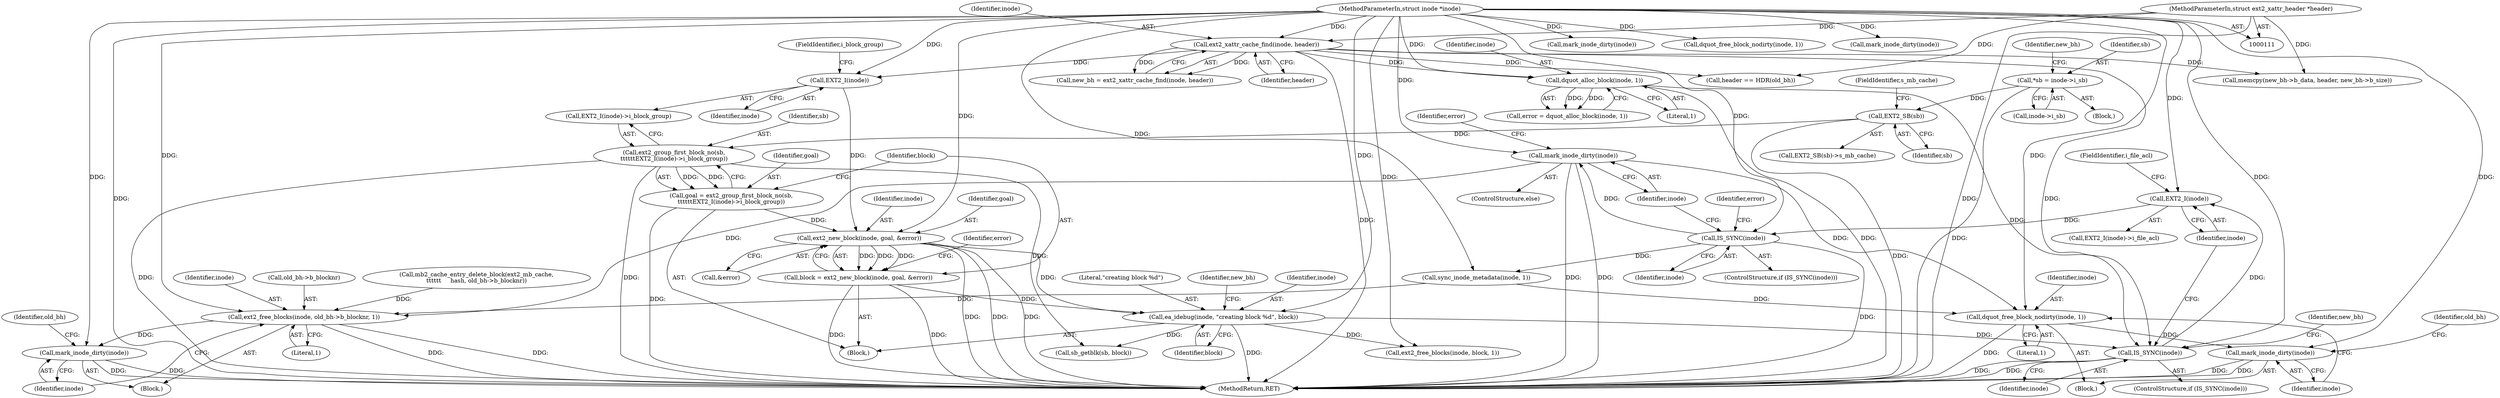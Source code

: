 digraph "0_linux_be0726d33cb8f411945884664924bed3cb8c70ee_11@pointer" {
"1000336" [label="(Call,mark_inode_dirty(inode))"];
"1000306" [label="(Call,IS_SYNC(inode))"];
"1000291" [label="(Call,EXT2_I(inode))"];
"1000272" [label="(Call,IS_SYNC(inode))"];
"1000225" [label="(Call,ea_idebug(inode, \"creating block %d\", block))"];
"1000217" [label="(Call,ext2_new_block(inode, goal, &error))"];
"1000211" [label="(Call,EXT2_I(inode))"];
"1000139" [label="(Call,ext2_xattr_cache_find(inode, header))"];
"1000112" [label="(MethodParameterIn,struct inode *inode)"];
"1000114" [label="(MethodParameterIn,struct ext2_xattr_header *header)"];
"1000206" [label="(Call,goal = ext2_group_first_block_no(sb,\n\t\t\t\t\t\tEXT2_I(inode)->i_block_group))"];
"1000208" [label="(Call,ext2_group_first_block_no(sb,\n\t\t\t\t\t\tEXT2_I(inode)->i_block_group))"];
"1000131" [label="(Call,EXT2_SB(sb))"];
"1000117" [label="(Call,*sb = inode->i_sb)"];
"1000215" [label="(Call,block = ext2_new_block(inode, goal, &error))"];
"1000160" [label="(Call,dquot_alloc_block(inode, 1))"];
"1000376" [label="(Call,ext2_free_blocks(inode, old_bh->b_blocknr, 1))"];
"1000382" [label="(Call,mark_inode_dirty(inode))"];
"1000398" [label="(Call,dquot_free_block_nodirty(inode, 1))"];
"1000401" [label="(Call,mark_inode_dirty(inode))"];
"1000337" [label="(Identifier,inode)"];
"1000404" [label="(Identifier,old_bh)"];
"1000336" [label="(Call,mark_inode_dirty(inode))"];
"1000381" [label="(Literal,1)"];
"1000226" [label="(Identifier,inode)"];
"1000228" [label="(Identifier,block)"];
"1000141" [label="(Identifier,header)"];
"1000272" [label="(Call,IS_SYNC(inode))"];
"1000162" [label="(Literal,1)"];
"1000117" [label="(Call,*sb = inode->i_sb)"];
"1000119" [label="(Call,inode->i_sb)"];
"1000140" [label="(Identifier,inode)"];
"1000115" [label="(Block,)"];
"1000273" [label="(Identifier,inode)"];
"1000227" [label="(Literal,\"creating block %d\")"];
"1000118" [label="(Identifier,sb)"];
"1000161" [label="(Identifier,inode)"];
"1000332" [label="(Call,mark_inode_dirty(inode))"];
"1000223" [label="(Identifier,error)"];
"1000358" [label="(Block,)"];
"1000206" [label="(Call,goal = ext2_group_first_block_no(sb,\n\t\t\t\t\t\tEXT2_I(inode)->i_block_group))"];
"1000216" [label="(Identifier,block)"];
"1000239" [label="(Call,ext2_free_blocks(inode, block, 1))"];
"1000219" [label="(Identifier,goal)"];
"1000311" [label="(Call,sync_inode_metadata(inode, 1))"];
"1000160" [label="(Call,dquot_alloc_block(inode, 1))"];
"1000124" [label="(Identifier,new_bh)"];
"1000383" [label="(Identifier,inode)"];
"1000209" [label="(Identifier,sb)"];
"1000310" [label="(Identifier,error)"];
"1000112" [label="(MethodParameterIn,struct inode *inode)"];
"1000131" [label="(Call,EXT2_SB(sb))"];
"1000290" [label="(Call,EXT2_I(inode)->i_file_acl)"];
"1000382" [label="(Call,mark_inode_dirty(inode))"];
"1000133" [label="(FieldIdentifier,s_mb_cache)"];
"1000252" [label="(Call,memcpy(new_bh->b_data, header, new_bh->b_size))"];
"1000377" [label="(Identifier,inode)"];
"1000378" [label="(Call,old_bh->b_blocknr)"];
"1000230" [label="(Identifier,new_bh)"];
"1000211" [label="(Call,EXT2_I(inode))"];
"1000401" [label="(Call,mark_inode_dirty(inode))"];
"1000339" [label="(Identifier,error)"];
"1000376" [label="(Call,ext2_free_blocks(inode, old_bh->b_blocknr, 1))"];
"1000276" [label="(Identifier,new_bh)"];
"1000220" [label="(Call,&error)"];
"1000305" [label="(ControlStructure,if (IS_SYNC(inode)))"];
"1000271" [label="(ControlStructure,if (IS_SYNC(inode)))"];
"1000367" [label="(Call,mb2_cache_entry_delete_block(ext2_mb_cache,\n\t\t\t\t\t\t     hash, old_bh->b_blocknr))"];
"1000292" [label="(Identifier,inode)"];
"1000398" [label="(Call,dquot_free_block_nodirty(inode, 1))"];
"1000207" [label="(Identifier,goal)"];
"1000225" [label="(Call,ea_idebug(inode, \"creating block %d\", block))"];
"1000132" [label="(Identifier,sb)"];
"1000231" [label="(Call,sb_getblk(sb, block))"];
"1000306" [label="(Call,IS_SYNC(inode))"];
"1000139" [label="(Call,ext2_xattr_cache_find(inode, header))"];
"1000212" [label="(Identifier,inode)"];
"1000329" [label="(Call,dquot_free_block_nodirty(inode, 1))"];
"1000158" [label="(Call,error = dquot_alloc_block(inode, 1))"];
"1000137" [label="(Call,new_bh = ext2_xattr_cache_find(inode, header))"];
"1000420" [label="(MethodReturn,RET)"];
"1000204" [label="(Block,)"];
"1000307" [label="(Identifier,inode)"];
"1000217" [label="(Call,ext2_new_block(inode, goal, &error))"];
"1000399" [label="(Identifier,inode)"];
"1000114" [label="(MethodParameterIn,struct ext2_xattr_header *header)"];
"1000130" [label="(Call,EXT2_SB(sb)->s_mb_cache)"];
"1000389" [label="(Block,)"];
"1000243" [label="(Call,mark_inode_dirty(inode))"];
"1000335" [label="(ControlStructure,else)"];
"1000208" [label="(Call,ext2_group_first_block_no(sb,\n\t\t\t\t\t\tEXT2_I(inode)->i_block_group))"];
"1000218" [label="(Identifier,inode)"];
"1000402" [label="(Identifier,inode)"];
"1000291" [label="(Call,EXT2_I(inode))"];
"1000213" [label="(FieldIdentifier,i_block_group)"];
"1000385" [label="(Identifier,old_bh)"];
"1000190" [label="(Call,header == HDR(old_bh))"];
"1000210" [label="(Call,EXT2_I(inode)->i_block_group)"];
"1000293" [label="(FieldIdentifier,i_file_acl)"];
"1000215" [label="(Call,block = ext2_new_block(inode, goal, &error))"];
"1000400" [label="(Literal,1)"];
"1000336" -> "1000335"  [label="AST: "];
"1000336" -> "1000337"  [label="CFG: "];
"1000337" -> "1000336"  [label="AST: "];
"1000339" -> "1000336"  [label="CFG: "];
"1000336" -> "1000420"  [label="DDG: "];
"1000336" -> "1000420"  [label="DDG: "];
"1000306" -> "1000336"  [label="DDG: "];
"1000112" -> "1000336"  [label="DDG: "];
"1000336" -> "1000376"  [label="DDG: "];
"1000336" -> "1000398"  [label="DDG: "];
"1000306" -> "1000305"  [label="AST: "];
"1000306" -> "1000307"  [label="CFG: "];
"1000307" -> "1000306"  [label="AST: "];
"1000310" -> "1000306"  [label="CFG: "];
"1000337" -> "1000306"  [label="CFG: "];
"1000306" -> "1000420"  [label="DDG: "];
"1000291" -> "1000306"  [label="DDG: "];
"1000112" -> "1000306"  [label="DDG: "];
"1000306" -> "1000311"  [label="DDG: "];
"1000291" -> "1000290"  [label="AST: "];
"1000291" -> "1000292"  [label="CFG: "];
"1000292" -> "1000291"  [label="AST: "];
"1000293" -> "1000291"  [label="CFG: "];
"1000272" -> "1000291"  [label="DDG: "];
"1000112" -> "1000291"  [label="DDG: "];
"1000272" -> "1000271"  [label="AST: "];
"1000272" -> "1000273"  [label="CFG: "];
"1000273" -> "1000272"  [label="AST: "];
"1000276" -> "1000272"  [label="CFG: "];
"1000292" -> "1000272"  [label="CFG: "];
"1000272" -> "1000420"  [label="DDG: "];
"1000272" -> "1000420"  [label="DDG: "];
"1000225" -> "1000272"  [label="DDG: "];
"1000139" -> "1000272"  [label="DDG: "];
"1000160" -> "1000272"  [label="DDG: "];
"1000112" -> "1000272"  [label="DDG: "];
"1000225" -> "1000204"  [label="AST: "];
"1000225" -> "1000228"  [label="CFG: "];
"1000226" -> "1000225"  [label="AST: "];
"1000227" -> "1000225"  [label="AST: "];
"1000228" -> "1000225"  [label="AST: "];
"1000230" -> "1000225"  [label="CFG: "];
"1000225" -> "1000420"  [label="DDG: "];
"1000217" -> "1000225"  [label="DDG: "];
"1000112" -> "1000225"  [label="DDG: "];
"1000215" -> "1000225"  [label="DDG: "];
"1000225" -> "1000231"  [label="DDG: "];
"1000225" -> "1000239"  [label="DDG: "];
"1000217" -> "1000215"  [label="AST: "];
"1000217" -> "1000220"  [label="CFG: "];
"1000218" -> "1000217"  [label="AST: "];
"1000219" -> "1000217"  [label="AST: "];
"1000220" -> "1000217"  [label="AST: "];
"1000215" -> "1000217"  [label="CFG: "];
"1000217" -> "1000420"  [label="DDG: "];
"1000217" -> "1000420"  [label="DDG: "];
"1000217" -> "1000420"  [label="DDG: "];
"1000217" -> "1000215"  [label="DDG: "];
"1000217" -> "1000215"  [label="DDG: "];
"1000217" -> "1000215"  [label="DDG: "];
"1000211" -> "1000217"  [label="DDG: "];
"1000112" -> "1000217"  [label="DDG: "];
"1000206" -> "1000217"  [label="DDG: "];
"1000211" -> "1000210"  [label="AST: "];
"1000211" -> "1000212"  [label="CFG: "];
"1000212" -> "1000211"  [label="AST: "];
"1000213" -> "1000211"  [label="CFG: "];
"1000139" -> "1000211"  [label="DDG: "];
"1000112" -> "1000211"  [label="DDG: "];
"1000139" -> "1000137"  [label="AST: "];
"1000139" -> "1000141"  [label="CFG: "];
"1000140" -> "1000139"  [label="AST: "];
"1000141" -> "1000139"  [label="AST: "];
"1000137" -> "1000139"  [label="CFG: "];
"1000139" -> "1000420"  [label="DDG: "];
"1000139" -> "1000137"  [label="DDG: "];
"1000139" -> "1000137"  [label="DDG: "];
"1000112" -> "1000139"  [label="DDG: "];
"1000114" -> "1000139"  [label="DDG: "];
"1000139" -> "1000160"  [label="DDG: "];
"1000139" -> "1000190"  [label="DDG: "];
"1000139" -> "1000252"  [label="DDG: "];
"1000112" -> "1000111"  [label="AST: "];
"1000112" -> "1000420"  [label="DDG: "];
"1000112" -> "1000160"  [label="DDG: "];
"1000112" -> "1000239"  [label="DDG: "];
"1000112" -> "1000243"  [label="DDG: "];
"1000112" -> "1000311"  [label="DDG: "];
"1000112" -> "1000329"  [label="DDG: "];
"1000112" -> "1000332"  [label="DDG: "];
"1000112" -> "1000376"  [label="DDG: "];
"1000112" -> "1000382"  [label="DDG: "];
"1000112" -> "1000398"  [label="DDG: "];
"1000112" -> "1000401"  [label="DDG: "];
"1000114" -> "1000111"  [label="AST: "];
"1000114" -> "1000420"  [label="DDG: "];
"1000114" -> "1000190"  [label="DDG: "];
"1000114" -> "1000252"  [label="DDG: "];
"1000206" -> "1000204"  [label="AST: "];
"1000206" -> "1000208"  [label="CFG: "];
"1000207" -> "1000206"  [label="AST: "];
"1000208" -> "1000206"  [label="AST: "];
"1000216" -> "1000206"  [label="CFG: "];
"1000206" -> "1000420"  [label="DDG: "];
"1000208" -> "1000206"  [label="DDG: "];
"1000208" -> "1000206"  [label="DDG: "];
"1000208" -> "1000210"  [label="CFG: "];
"1000209" -> "1000208"  [label="AST: "];
"1000210" -> "1000208"  [label="AST: "];
"1000208" -> "1000420"  [label="DDG: "];
"1000208" -> "1000420"  [label="DDG: "];
"1000131" -> "1000208"  [label="DDG: "];
"1000208" -> "1000231"  [label="DDG: "];
"1000131" -> "1000130"  [label="AST: "];
"1000131" -> "1000132"  [label="CFG: "];
"1000132" -> "1000131"  [label="AST: "];
"1000133" -> "1000131"  [label="CFG: "];
"1000131" -> "1000420"  [label="DDG: "];
"1000117" -> "1000131"  [label="DDG: "];
"1000117" -> "1000115"  [label="AST: "];
"1000117" -> "1000119"  [label="CFG: "];
"1000118" -> "1000117"  [label="AST: "];
"1000119" -> "1000117"  [label="AST: "];
"1000124" -> "1000117"  [label="CFG: "];
"1000117" -> "1000420"  [label="DDG: "];
"1000215" -> "1000204"  [label="AST: "];
"1000216" -> "1000215"  [label="AST: "];
"1000223" -> "1000215"  [label="CFG: "];
"1000215" -> "1000420"  [label="DDG: "];
"1000215" -> "1000420"  [label="DDG: "];
"1000160" -> "1000158"  [label="AST: "];
"1000160" -> "1000162"  [label="CFG: "];
"1000161" -> "1000160"  [label="AST: "];
"1000162" -> "1000160"  [label="AST: "];
"1000158" -> "1000160"  [label="CFG: "];
"1000160" -> "1000420"  [label="DDG: "];
"1000160" -> "1000158"  [label="DDG: "];
"1000160" -> "1000158"  [label="DDG: "];
"1000376" -> "1000358"  [label="AST: "];
"1000376" -> "1000381"  [label="CFG: "];
"1000377" -> "1000376"  [label="AST: "];
"1000378" -> "1000376"  [label="AST: "];
"1000381" -> "1000376"  [label="AST: "];
"1000383" -> "1000376"  [label="CFG: "];
"1000376" -> "1000420"  [label="DDG: "];
"1000376" -> "1000420"  [label="DDG: "];
"1000311" -> "1000376"  [label="DDG: "];
"1000367" -> "1000376"  [label="DDG: "];
"1000376" -> "1000382"  [label="DDG: "];
"1000382" -> "1000358"  [label="AST: "];
"1000382" -> "1000383"  [label="CFG: "];
"1000383" -> "1000382"  [label="AST: "];
"1000385" -> "1000382"  [label="CFG: "];
"1000382" -> "1000420"  [label="DDG: "];
"1000382" -> "1000420"  [label="DDG: "];
"1000398" -> "1000389"  [label="AST: "];
"1000398" -> "1000400"  [label="CFG: "];
"1000399" -> "1000398"  [label="AST: "];
"1000400" -> "1000398"  [label="AST: "];
"1000402" -> "1000398"  [label="CFG: "];
"1000398" -> "1000420"  [label="DDG: "];
"1000311" -> "1000398"  [label="DDG: "];
"1000398" -> "1000401"  [label="DDG: "];
"1000401" -> "1000389"  [label="AST: "];
"1000401" -> "1000402"  [label="CFG: "];
"1000402" -> "1000401"  [label="AST: "];
"1000404" -> "1000401"  [label="CFG: "];
"1000401" -> "1000420"  [label="DDG: "];
"1000401" -> "1000420"  [label="DDG: "];
}
